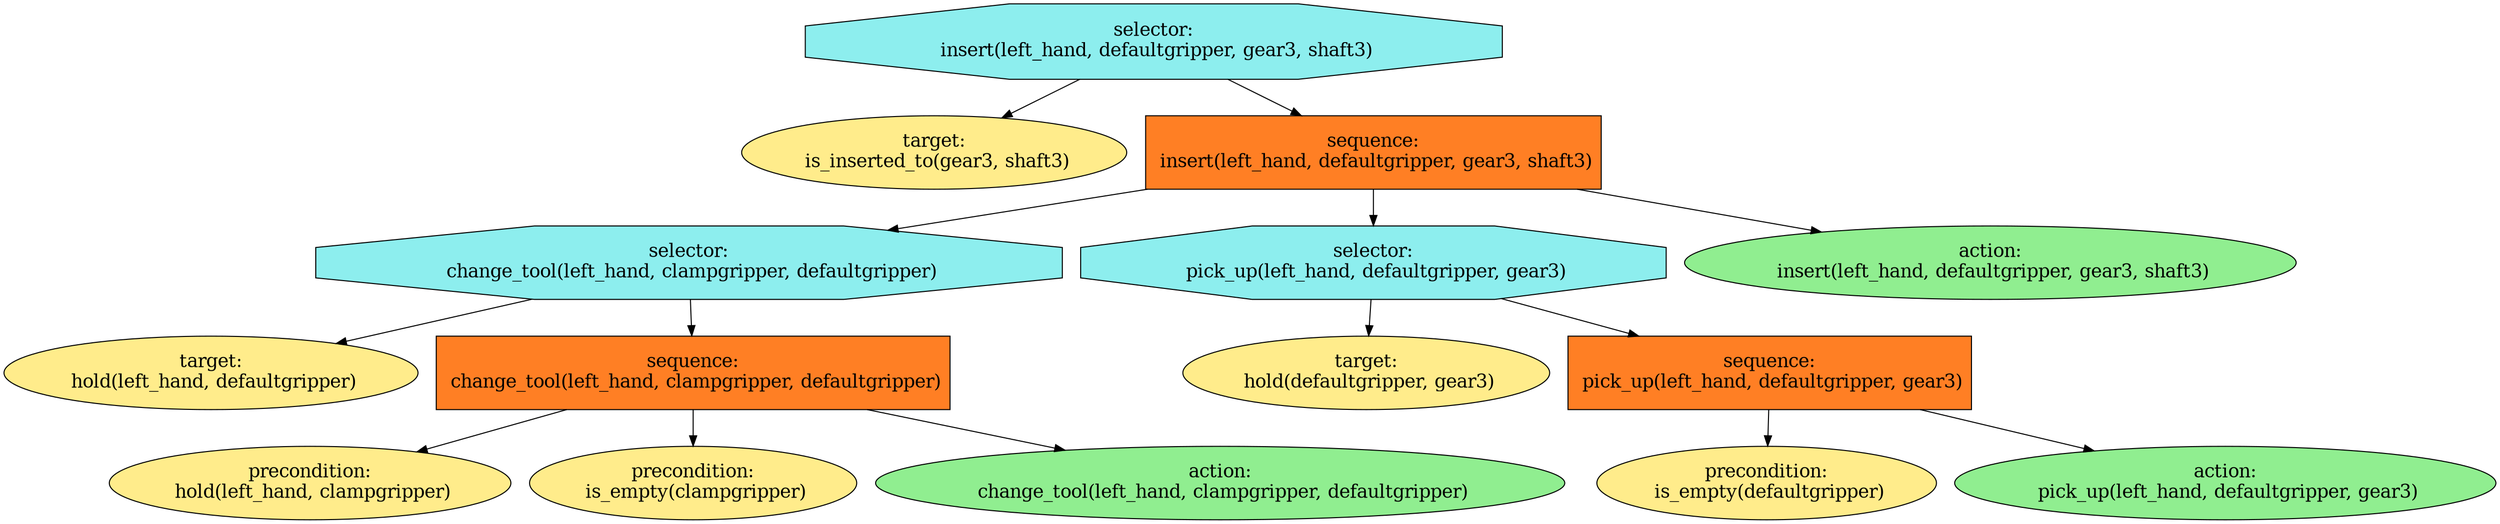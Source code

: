 digraph pastafarianism {
ordering=out;
graph [fontname="times-roman"];
node [fontname="times-roman"];
edge [fontname="times-roman"];
"selector:
 insert(left_hand, defaultgripper, gear3, shaft3)" [fillcolor=darkslategray2, fontcolor=black, fontsize=18, label="selector:
 insert(left_hand, defaultgripper, gear3, shaft3)", shape=octagon, style=filled];
"target:
 is_inserted_to(gear3, shaft3)" [fillcolor=lightgoldenrod1, fontcolor=black, fontsize=18, height=1.0, label="target:
 is_inserted_to(gear3, shaft3)", shape=ellipse, style=filled];
"selector:
 insert(left_hand, defaultgripper, gear3, shaft3)" -> "target:
 is_inserted_to(gear3, shaft3)";
"sequence:
 insert(left_hand, defaultgripper, gear3, shaft3)" [fillcolor=chocolate1, fontcolor=black, fontsize=18, height=1.0, label="sequence:
 insert(left_hand, defaultgripper, gear3, shaft3)", shape=box, style=filled];
"selector:
 insert(left_hand, defaultgripper, gear3, shaft3)" -> "sequence:
 insert(left_hand, defaultgripper, gear3, shaft3)";
"selector:
 change_tool(left_hand, clampgripper, defaultgripper)" [fillcolor=darkslategray2, fontcolor=black, fontsize=18, height=1.0, label="selector:
 change_tool(left_hand, clampgripper, defaultgripper)", shape=octagon, style=filled];
"sequence:
 insert(left_hand, defaultgripper, gear3, shaft3)" -> "selector:
 change_tool(left_hand, clampgripper, defaultgripper)";
"target:
 hold(left_hand, defaultgripper)" [fillcolor=lightgoldenrod1, fontcolor=black, fontsize=18, height=1.0, label="target:
 hold(left_hand, defaultgripper)", shape=ellipse, style=filled];
"selector:
 change_tool(left_hand, clampgripper, defaultgripper)" -> "target:
 hold(left_hand, defaultgripper)";
"sequence:
 change_tool(left_hand, clampgripper, defaultgripper)" [fillcolor=chocolate1, fontcolor=black, fontsize=18, height=1.0, label="sequence:
 change_tool(left_hand, clampgripper, defaultgripper)", shape=box, style=filled];
"selector:
 change_tool(left_hand, clampgripper, defaultgripper)" -> "sequence:
 change_tool(left_hand, clampgripper, defaultgripper)";
"precondition:
 hold(left_hand, clampgripper)" [fillcolor=lightgoldenrod1, fontcolor=black, fontsize=18, height=1.0, label="precondition:
 hold(left_hand, clampgripper)", shape=ellipse, style=filled];
"sequence:
 change_tool(left_hand, clampgripper, defaultgripper)" -> "precondition:
 hold(left_hand, clampgripper)";
"precondition:
 is_empty(clampgripper)" [fillcolor=lightgoldenrod1, fontcolor=black, fontsize=18, height=1.0, label="precondition:
 is_empty(clampgripper)", shape=ellipse, style=filled];
"sequence:
 change_tool(left_hand, clampgripper, defaultgripper)" -> "precondition:
 is_empty(clampgripper)";
"action:
 change_tool(left_hand, clampgripper, defaultgripper)" [fillcolor=lightgreen, fontcolor=black, fontsize=18, height=1.0, label="action:
 change_tool(left_hand, clampgripper, defaultgripper)", shape=ellipse, style=filled];
"sequence:
 change_tool(left_hand, clampgripper, defaultgripper)" -> "action:
 change_tool(left_hand, clampgripper, defaultgripper)";
"selector:
 pick_up(left_hand, defaultgripper, gear3)" [fillcolor=darkslategray2, fontcolor=black, fontsize=18, height=1.0, label="selector:
 pick_up(left_hand, defaultgripper, gear3)", shape=octagon, style=filled];
"sequence:
 insert(left_hand, defaultgripper, gear3, shaft3)" -> "selector:
 pick_up(left_hand, defaultgripper, gear3)";
"target:
 hold(defaultgripper, gear3)" [fillcolor=lightgoldenrod1, fontcolor=black, fontsize=18, height=1.0, label="target:
 hold(defaultgripper, gear3)", shape=ellipse, style=filled];
"selector:
 pick_up(left_hand, defaultgripper, gear3)" -> "target:
 hold(defaultgripper, gear3)";
"sequence:
 pick_up(left_hand, defaultgripper, gear3)" [fillcolor=chocolate1, fontcolor=black, fontsize=18, height=1.0, label="sequence:
 pick_up(left_hand, defaultgripper, gear3)", shape=box, style=filled];
"selector:
 pick_up(left_hand, defaultgripper, gear3)" -> "sequence:
 pick_up(left_hand, defaultgripper, gear3)";
"precondition:
 is_empty(defaultgripper)" [fillcolor=lightgoldenrod1, fontcolor=black, fontsize=18, height=1.0, label="precondition:
 is_empty(defaultgripper)", shape=ellipse, style=filled];
"sequence:
 pick_up(left_hand, defaultgripper, gear3)" -> "precondition:
 is_empty(defaultgripper)";
"action:
 pick_up(left_hand, defaultgripper, gear3)" [fillcolor=lightgreen, fontcolor=black, fontsize=18, height=1.0, label="action:
 pick_up(left_hand, defaultgripper, gear3)", shape=ellipse, style=filled];
"sequence:
 pick_up(left_hand, defaultgripper, gear3)" -> "action:
 pick_up(left_hand, defaultgripper, gear3)";
"action:
 insert(left_hand, defaultgripper, gear3, shaft3)" [fillcolor=lightgreen, fontcolor=black, fontsize=18, height=1.0, label="action:
 insert(left_hand, defaultgripper, gear3, shaft3)", shape=ellipse, style=filled];
"sequence:
 insert(left_hand, defaultgripper, gear3, shaft3)" -> "action:
 insert(left_hand, defaultgripper, gear3, shaft3)";
}
